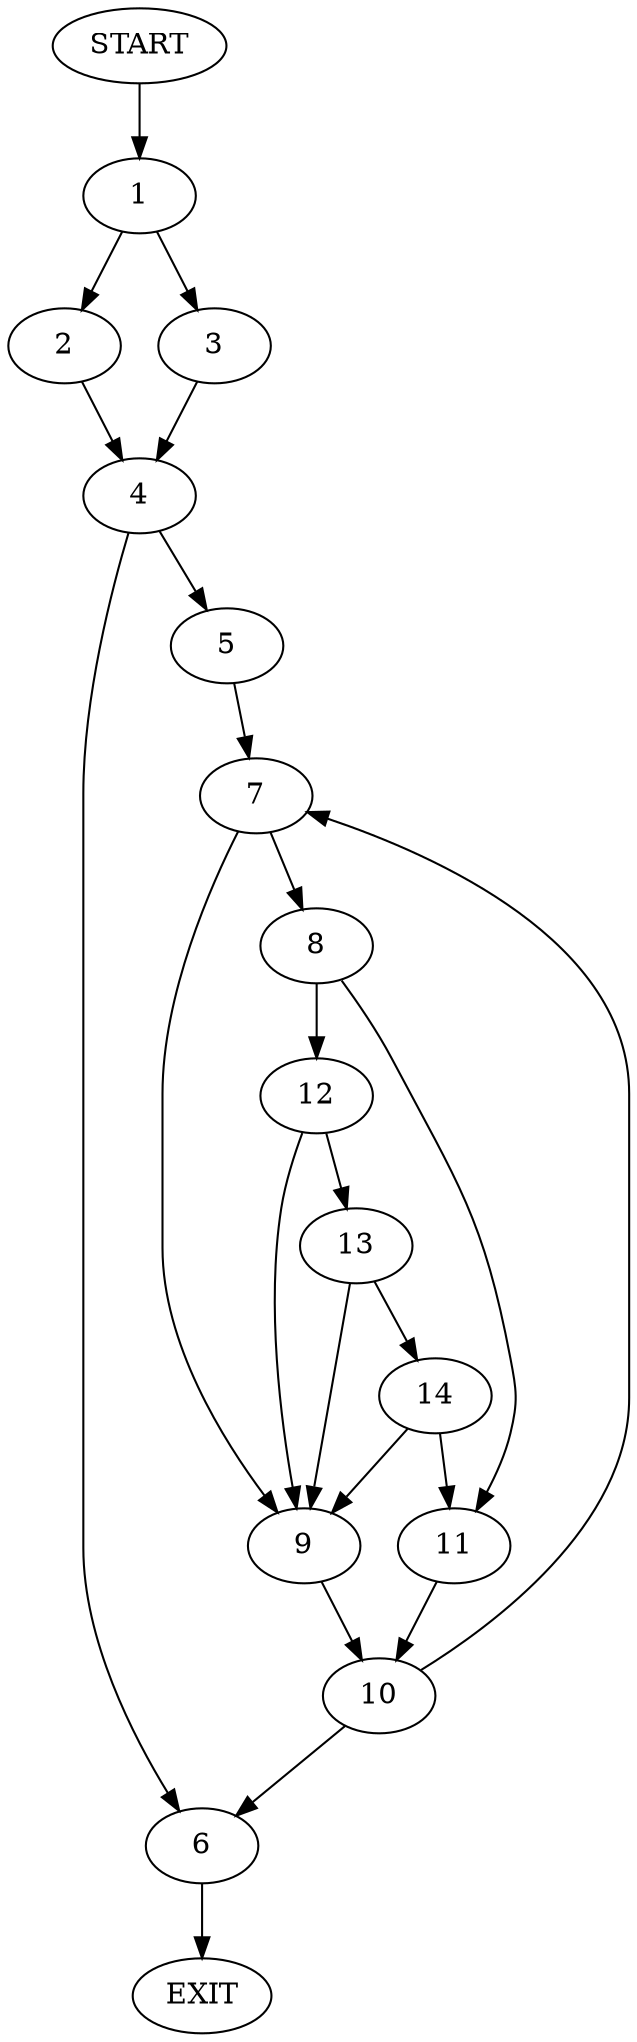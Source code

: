 digraph {
0 [label="START"]
15 [label="EXIT"]
0 -> 1
1 -> 2
1 -> 3
3 -> 4
2 -> 4
4 -> 5
4 -> 6
5 -> 7
6 -> 15
7 -> 8
7 -> 9
9 -> 10
8 -> 11
8 -> 12
12 -> 9
12 -> 13
11 -> 10
13 -> 9
13 -> 14
14 -> 11
14 -> 9
10 -> 7
10 -> 6
}
